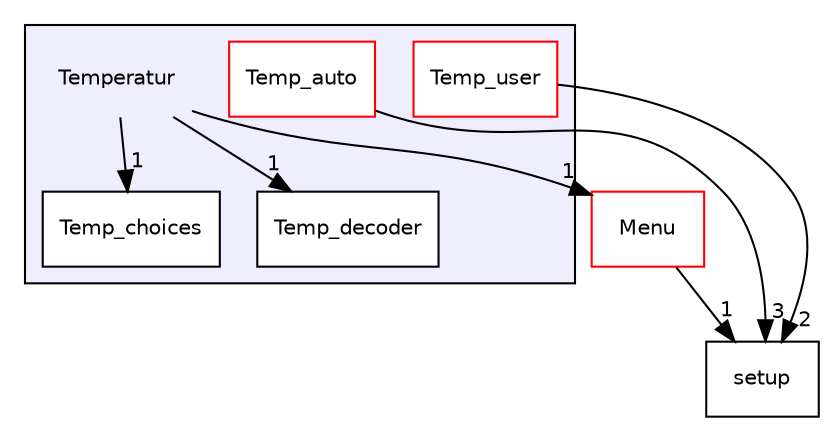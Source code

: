 digraph "Temperatur" {
  compound=true
  node [ fontsize="10", fontname="Helvetica"];
  edge [ labelfontsize="10", labelfontname="Helvetica"];
  subgraph clusterdir_3e5f63dad56067a02c062d794aa452a2 {
    graph [ bgcolor="#eeeeff", pencolor="black", label="" URL="dir_3e5f63dad56067a02c062d794aa452a2.html"];
    dir_3e5f63dad56067a02c062d794aa452a2 [shape=plaintext label="Temperatur"];
    dir_ed03ee7a0c350edb48fa8bfa7ecf1ae8 [shape=box label="Temp_auto" color="red" fillcolor="white" style="filled" URL="dir_ed03ee7a0c350edb48fa8bfa7ecf1ae8.html"];
    dir_50915fecebd2d35b459b83ad3aa4e5d6 [shape=box label="Temp_choices" color="black" fillcolor="white" style="filled" URL="dir_50915fecebd2d35b459b83ad3aa4e5d6.html"];
    dir_1c2e45e044d19f539b3a28a9360f896f [shape=box label="Temp_decoder" color="black" fillcolor="white" style="filled" URL="dir_1c2e45e044d19f539b3a28a9360f896f.html"];
    dir_d3815cb7429899fbef80a13272dc5166 [shape=box label="Temp_user" color="red" fillcolor="white" style="filled" URL="dir_d3815cb7429899fbef80a13272dc5166.html"];
  }
  dir_23cb120d669071c3724c6f6330318f9c [shape=box label="setup" URL="dir_23cb120d669071c3724c6f6330318f9c.html"];
  dir_76517f5f2507c458ebd15a0ec51ba293 [shape=box label="Menu" fillcolor="white" style="filled" color="red" URL="dir_76517f5f2507c458ebd15a0ec51ba293.html"];
  dir_d3815cb7429899fbef80a13272dc5166->dir_23cb120d669071c3724c6f6330318f9c [headlabel="2", labeldistance=1.5 headhref="dir_000034_000027.html"];
  dir_3e5f63dad56067a02c062d794aa452a2->dir_50915fecebd2d35b459b83ad3aa4e5d6 [headlabel="1", labeldistance=1.5 headhref="dir_000028_000032.html"];
  dir_3e5f63dad56067a02c062d794aa452a2->dir_1c2e45e044d19f539b3a28a9360f896f [headlabel="1", labeldistance=1.5 headhref="dir_000028_000033.html"];
  dir_3e5f63dad56067a02c062d794aa452a2->dir_76517f5f2507c458ebd15a0ec51ba293 [headlabel="1", labeldistance=1.5 headhref="dir_000028_000024.html"];
  dir_ed03ee7a0c350edb48fa8bfa7ecf1ae8->dir_23cb120d669071c3724c6f6330318f9c [headlabel="3", labeldistance=1.5 headhref="dir_000029_000027.html"];
  dir_76517f5f2507c458ebd15a0ec51ba293->dir_23cb120d669071c3724c6f6330318f9c [headlabel="1", labeldistance=1.5 headhref="dir_000024_000027.html"];
}
